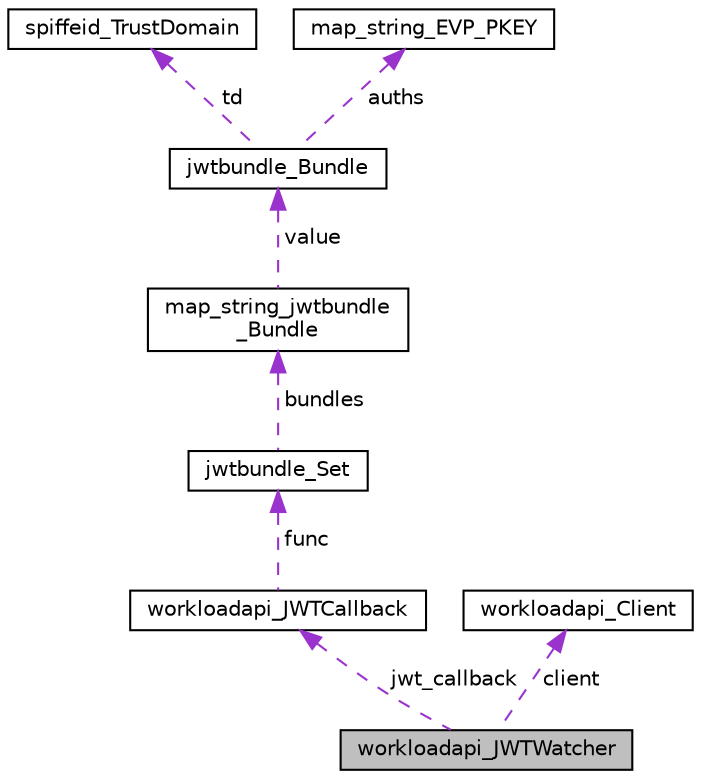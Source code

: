 digraph "workloadapi_JWTWatcher"
{
  edge [fontname="Helvetica",fontsize="10",labelfontname="Helvetica",labelfontsize="10"];
  node [fontname="Helvetica",fontsize="10",shape=record];
  Node1 [label="workloadapi_JWTWatcher",height=0.2,width=0.4,color="black", fillcolor="grey75", style="filled", fontcolor="black"];
  Node2 -> Node1 [dir="back",color="darkorchid3",fontsize="10",style="dashed",label=" jwt_callback" ,fontname="Helvetica"];
  Node2 [label="workloadapi_JWTCallback",height=0.2,width=0.4,color="black", fillcolor="white", style="filled",URL="$structworkloadapi__JWTCallback.html"];
  Node3 -> Node2 [dir="back",color="darkorchid3",fontsize="10",style="dashed",label=" func" ,fontname="Helvetica"];
  Node3 [label="jwtbundle_Set",height=0.2,width=0.4,color="black", fillcolor="white", style="filled",URL="$structjwtbundle__Set.html"];
  Node4 -> Node3 [dir="back",color="darkorchid3",fontsize="10",style="dashed",label=" bundles" ,fontname="Helvetica"];
  Node4 [label="map_string_jwtbundle\l_Bundle",height=0.2,width=0.4,color="black", fillcolor="white", style="filled",URL="$structmap__string__jwtbundle__Bundle.html"];
  Node5 -> Node4 [dir="back",color="darkorchid3",fontsize="10",style="dashed",label=" value" ,fontname="Helvetica"];
  Node5 [label="jwtbundle_Bundle",height=0.2,width=0.4,color="black", fillcolor="white", style="filled",URL="$structjwtbundle__Bundle.html"];
  Node6 -> Node5 [dir="back",color="darkorchid3",fontsize="10",style="dashed",label=" td" ,fontname="Helvetica"];
  Node6 [label="spiffeid_TrustDomain",height=0.2,width=0.4,color="black", fillcolor="white", style="filled",URL="$structspiffeid__TrustDomain.html"];
  Node7 -> Node5 [dir="back",color="darkorchid3",fontsize="10",style="dashed",label=" auths" ,fontname="Helvetica"];
  Node7 [label="map_string_EVP_PKEY",height=0.2,width=0.4,color="black", fillcolor="white", style="filled",URL="$structmap__string__EVP__PKEY.html"];
  Node8 -> Node1 [dir="back",color="darkorchid3",fontsize="10",style="dashed",label=" client" ,fontname="Helvetica"];
  Node8 [label="workloadapi_Client",height=0.2,width=0.4,color="black", fillcolor="white", style="filled",URL="$structworkloadapi__Client.html"];
}
